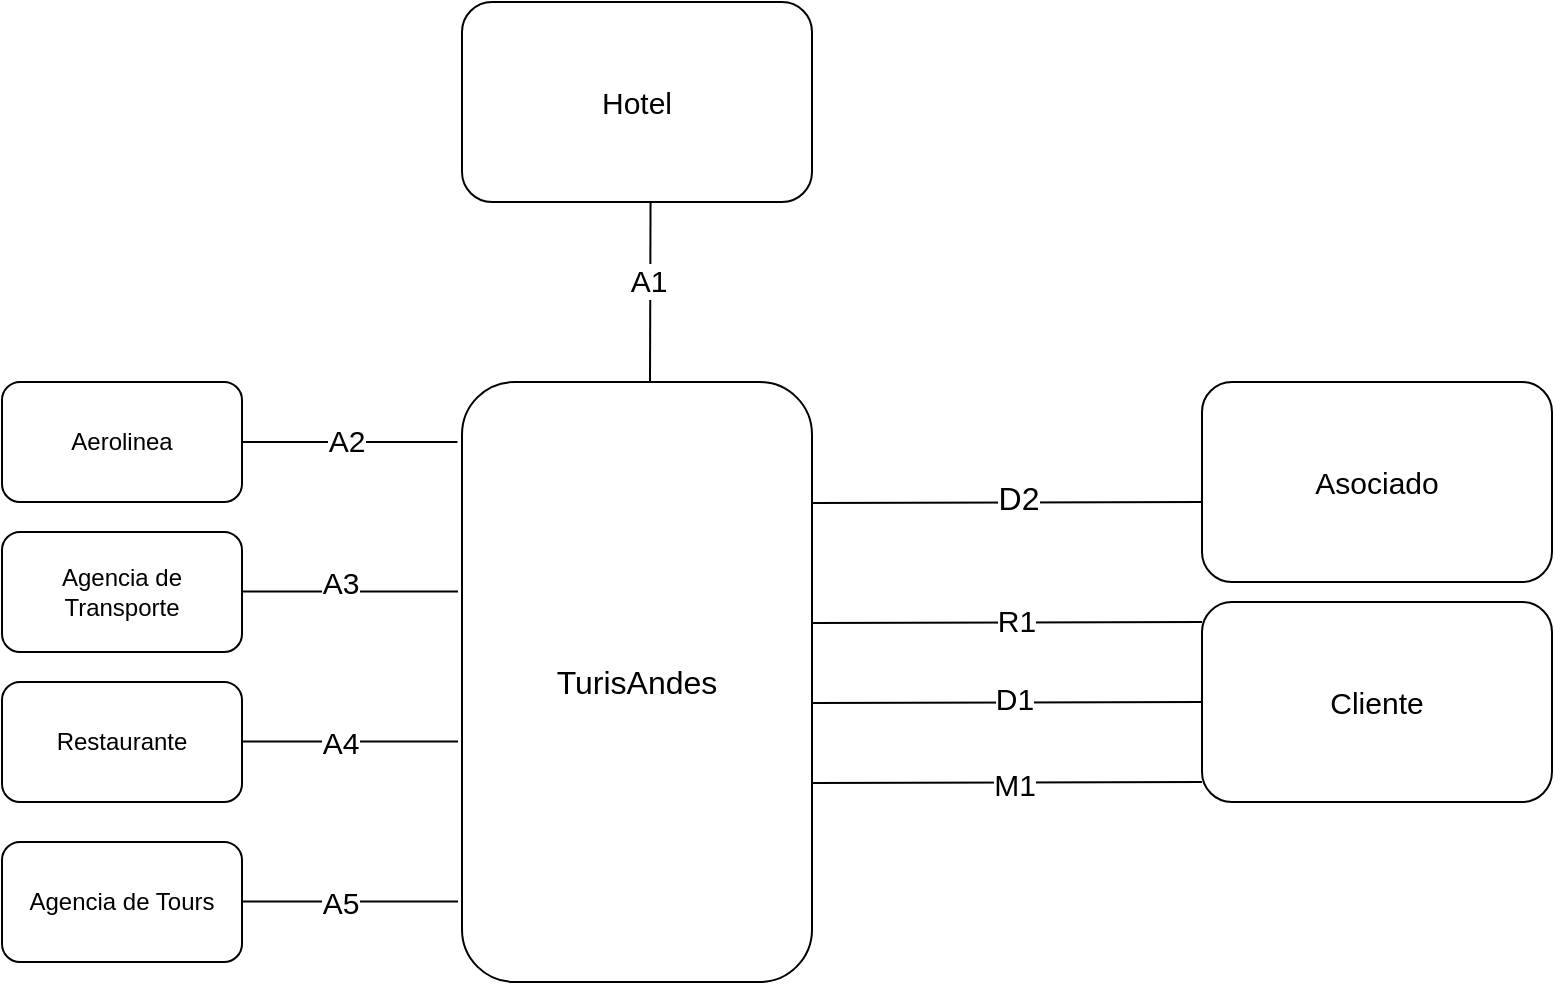 <mxfile version="21.8.2" type="github">
  <diagram name="Page-1" id="YpiQVYY2RP5UvQKhzvEp">
    <mxGraphModel dx="1004" dy="800" grid="1" gridSize="10" guides="1" tooltips="1" connect="1" arrows="1" fold="1" page="1" pageScale="1" pageWidth="850" pageHeight="1100" math="0" shadow="0">
      <root>
        <mxCell id="0" />
        <mxCell id="1" parent="0" />
        <mxCell id="AK_SpDKLRRvlfEZQYhy7-1" value="&lt;font style=&quot;font-size: 16px;&quot;&gt;TurisAndes&lt;/font&gt;" style="rounded=1;whiteSpace=wrap;html=1;" parent="1" vertex="1">
          <mxGeometry x="330" y="280" width="175" height="300" as="geometry" />
        </mxCell>
        <mxCell id="AK_SpDKLRRvlfEZQYhy7-3" value="&lt;font style=&quot;font-size: 15px;&quot;&gt;Cliente&lt;/font&gt;" style="rounded=1;whiteSpace=wrap;html=1;" parent="1" vertex="1">
          <mxGeometry x="700" y="390" width="175" height="100" as="geometry" />
        </mxCell>
        <mxCell id="AK_SpDKLRRvlfEZQYhy7-8" value="" style="endArrow=none;html=1;rounded=0;exitX=0.977;exitY=0.957;exitDx=0;exitDy=0;exitPerimeter=0;startSize=1;targetPerimeterSpacing=0;entryX=0;entryY=0.5;entryDx=0;entryDy=0;" parent="1" target="AK_SpDKLRRvlfEZQYhy7-3" edge="1">
          <mxGeometry width="50" height="50" relative="1" as="geometry">
            <mxPoint x="505" y="440.5" as="sourcePoint" />
            <mxPoint x="704" y="439.5" as="targetPoint" />
          </mxGeometry>
        </mxCell>
        <mxCell id="AK_SpDKLRRvlfEZQYhy7-15" value="&lt;font style=&quot;font-size: 15px;&quot;&gt;D1&lt;/font&gt;" style="edgeLabel;html=1;align=center;verticalAlign=middle;resizable=0;points=[];fontSize=15;" parent="AK_SpDKLRRvlfEZQYhy7-8" vertex="1" connectable="0">
          <mxGeometry x="0.029" y="2" relative="1" as="geometry">
            <mxPoint as="offset" />
          </mxGeometry>
        </mxCell>
        <mxCell id="AK_SpDKLRRvlfEZQYhy7-9" value="" style="endArrow=none;html=1;rounded=0;exitX=0.977;exitY=0.957;exitDx=0;exitDy=0;exitPerimeter=0;startSize=1;targetPerimeterSpacing=0;entryX=0;entryY=0.5;entryDx=0;entryDy=0;" parent="1" edge="1">
          <mxGeometry width="50" height="50" relative="1" as="geometry">
            <mxPoint x="505" y="400.5" as="sourcePoint" />
            <mxPoint x="700" y="400" as="targetPoint" />
          </mxGeometry>
        </mxCell>
        <mxCell id="AK_SpDKLRRvlfEZQYhy7-16" value="R1" style="edgeLabel;html=1;align=center;verticalAlign=middle;resizable=0;points=[];fontSize=15;" parent="AK_SpDKLRRvlfEZQYhy7-9" vertex="1" connectable="0">
          <mxGeometry x="0.04" y="1" relative="1" as="geometry">
            <mxPoint as="offset" />
          </mxGeometry>
        </mxCell>
        <mxCell id="AK_SpDKLRRvlfEZQYhy7-10" value="&lt;font style=&quot;font-size: 15px;&quot;&gt;Asociado&lt;/font&gt;" style="rounded=1;whiteSpace=wrap;html=1;" parent="1" vertex="1">
          <mxGeometry x="700" y="280" width="175" height="100" as="geometry" />
        </mxCell>
        <mxCell id="AK_SpDKLRRvlfEZQYhy7-12" value="" style="endArrow=none;html=1;rounded=0;exitX=0.977;exitY=0.957;exitDx=0;exitDy=0;exitPerimeter=0;startSize=1;targetPerimeterSpacing=0;entryX=0;entryY=0.5;entryDx=0;entryDy=0;" parent="1" edge="1">
          <mxGeometry width="50" height="50" relative="1" as="geometry">
            <mxPoint x="505" y="340.5" as="sourcePoint" />
            <mxPoint x="700" y="340" as="targetPoint" />
          </mxGeometry>
        </mxCell>
        <mxCell id="DzdtLMLZHa89v_ty5hdP-7" value="D2" style="edgeLabel;html=1;align=center;verticalAlign=middle;resizable=0;points=[];fontSize=16;" vertex="1" connectable="0" parent="AK_SpDKLRRvlfEZQYhy7-12">
          <mxGeometry x="0.057" y="2" relative="1" as="geometry">
            <mxPoint as="offset" />
          </mxGeometry>
        </mxCell>
        <mxCell id="AK_SpDKLRRvlfEZQYhy7-18" value="&lt;font style=&quot;font-size: 15px;&quot;&gt;Hotel&lt;/font&gt;" style="rounded=1;whiteSpace=wrap;html=1;" parent="1" vertex="1">
          <mxGeometry x="330" y="90" width="175" height="100" as="geometry" />
        </mxCell>
        <mxCell id="AK_SpDKLRRvlfEZQYhy7-19" value="" style="endArrow=none;html=1;rounded=0;entryX=0.173;entryY=1.004;entryDx=0;entryDy=0;entryPerimeter=0;" parent="1" edge="1">
          <mxGeometry width="50" height="50" relative="1" as="geometry">
            <mxPoint x="424" y="279.6" as="sourcePoint" />
            <mxPoint x="424.275" y="190.0" as="targetPoint" />
          </mxGeometry>
        </mxCell>
        <mxCell id="AK_SpDKLRRvlfEZQYhy7-23" value="A1" style="edgeLabel;html=1;align=center;verticalAlign=middle;resizable=0;points=[];fontSize=15;" parent="AK_SpDKLRRvlfEZQYhy7-19" vertex="1" connectable="0">
          <mxGeometry x="0.134" y="1" relative="1" as="geometry">
            <mxPoint as="offset" />
          </mxGeometry>
        </mxCell>
        <mxCell id="AK_SpDKLRRvlfEZQYhy7-28" value="Aerolinea" style="rounded=1;whiteSpace=wrap;html=1;" parent="1" vertex="1">
          <mxGeometry x="100" y="280" width="120" height="60" as="geometry" />
        </mxCell>
        <mxCell id="AK_SpDKLRRvlfEZQYhy7-29" value="Agencia de Transporte" style="rounded=1;whiteSpace=wrap;html=1;" parent="1" vertex="1">
          <mxGeometry x="100" y="355" width="120" height="60" as="geometry" />
        </mxCell>
        <mxCell id="AK_SpDKLRRvlfEZQYhy7-30" value="Restaurante" style="rounded=1;whiteSpace=wrap;html=1;" parent="1" vertex="1">
          <mxGeometry x="100" y="430" width="120" height="60" as="geometry" />
        </mxCell>
        <mxCell id="AK_SpDKLRRvlfEZQYhy7-31" value="Agencia de Tours" style="rounded=1;whiteSpace=wrap;html=1;" parent="1" vertex="1">
          <mxGeometry x="100" y="510" width="120" height="60" as="geometry" />
        </mxCell>
        <mxCell id="AK_SpDKLRRvlfEZQYhy7-32" value="" style="endArrow=none;html=1;rounded=0;exitX=0.977;exitY=0.957;exitDx=0;exitDy=0;exitPerimeter=0;startSize=1;targetPerimeterSpacing=0;entryX=0;entryY=0.5;entryDx=0;entryDy=0;" parent="1" edge="1">
          <mxGeometry width="50" height="50" relative="1" as="geometry">
            <mxPoint x="505" y="480.5" as="sourcePoint" />
            <mxPoint x="700" y="480" as="targetPoint" />
          </mxGeometry>
        </mxCell>
        <mxCell id="AK_SpDKLRRvlfEZQYhy7-36" value="&lt;font style=&quot;font-size: 15px;&quot;&gt;M1&lt;/font&gt;" style="edgeLabel;html=1;align=center;verticalAlign=middle;resizable=0;points=[];" parent="AK_SpDKLRRvlfEZQYhy7-32" vertex="1" connectable="0">
          <mxGeometry x="0.034" y="-1" relative="1" as="geometry">
            <mxPoint as="offset" />
          </mxGeometry>
        </mxCell>
        <mxCell id="AK_SpDKLRRvlfEZQYhy7-37" value="" style="endArrow=none;html=1;rounded=0;entryX=-0.013;entryY=0.1;entryDx=0;entryDy=0;entryPerimeter=0;" parent="1" target="AK_SpDKLRRvlfEZQYhy7-1" edge="1">
          <mxGeometry width="50" height="50" relative="1" as="geometry">
            <mxPoint x="220" y="310" as="sourcePoint" />
            <mxPoint x="320" y="310" as="targetPoint" />
          </mxGeometry>
        </mxCell>
        <mxCell id="AK_SpDKLRRvlfEZQYhy7-41" value="A2" style="edgeLabel;html=1;align=center;verticalAlign=middle;resizable=0;points=[];fontSize=15;" parent="AK_SpDKLRRvlfEZQYhy7-37" vertex="1" connectable="0">
          <mxGeometry x="-0.041" y="1" relative="1" as="geometry">
            <mxPoint as="offset" />
          </mxGeometry>
        </mxCell>
        <mxCell id="AK_SpDKLRRvlfEZQYhy7-38" value="" style="endArrow=none;html=1;rounded=0;entryX=-0.013;entryY=0.1;entryDx=0;entryDy=0;entryPerimeter=0;" parent="1" edge="1">
          <mxGeometry width="50" height="50" relative="1" as="geometry">
            <mxPoint x="220" y="384.8" as="sourcePoint" />
            <mxPoint x="328" y="384.8" as="targetPoint" />
          </mxGeometry>
        </mxCell>
        <mxCell id="AK_SpDKLRRvlfEZQYhy7-39" value="" style="endArrow=none;html=1;rounded=0;entryX=-0.013;entryY=0.1;entryDx=0;entryDy=0;entryPerimeter=0;" parent="1" edge="1">
          <mxGeometry width="50" height="50" relative="1" as="geometry">
            <mxPoint x="220" y="459.8" as="sourcePoint" />
            <mxPoint x="328" y="459.8" as="targetPoint" />
          </mxGeometry>
        </mxCell>
        <mxCell id="AK_SpDKLRRvlfEZQYhy7-40" value="" style="endArrow=none;html=1;rounded=0;entryX=-0.013;entryY=0.1;entryDx=0;entryDy=0;entryPerimeter=0;" parent="1" edge="1">
          <mxGeometry width="50" height="50" relative="1" as="geometry">
            <mxPoint x="220" y="539.8" as="sourcePoint" />
            <mxPoint x="328" y="539.8" as="targetPoint" />
          </mxGeometry>
        </mxCell>
        <mxCell id="AK_SpDKLRRvlfEZQYhy7-42" value="A3" style="edgeLabel;html=1;align=center;verticalAlign=middle;resizable=0;points=[];fontSize=15;" parent="1" vertex="1" connectable="0">
          <mxGeometry x="281.667" y="310" as="geometry">
            <mxPoint x="-13" y="70" as="offset" />
          </mxGeometry>
        </mxCell>
        <mxCell id="AK_SpDKLRRvlfEZQYhy7-43" value="A4" style="edgeLabel;html=1;align=center;verticalAlign=middle;resizable=0;points=[];fontSize=15;" parent="1" vertex="1" connectable="0">
          <mxGeometry x="281.667" y="390" as="geometry">
            <mxPoint x="-13" y="70" as="offset" />
          </mxGeometry>
        </mxCell>
        <mxCell id="AK_SpDKLRRvlfEZQYhy7-44" value="A5" style="edgeLabel;html=1;align=center;verticalAlign=middle;resizable=0;points=[];fontSize=15;" parent="1" vertex="1" connectable="0">
          <mxGeometry x="281.667" y="470" as="geometry">
            <mxPoint x="-13" y="70" as="offset" />
          </mxGeometry>
        </mxCell>
      </root>
    </mxGraphModel>
  </diagram>
</mxfile>
